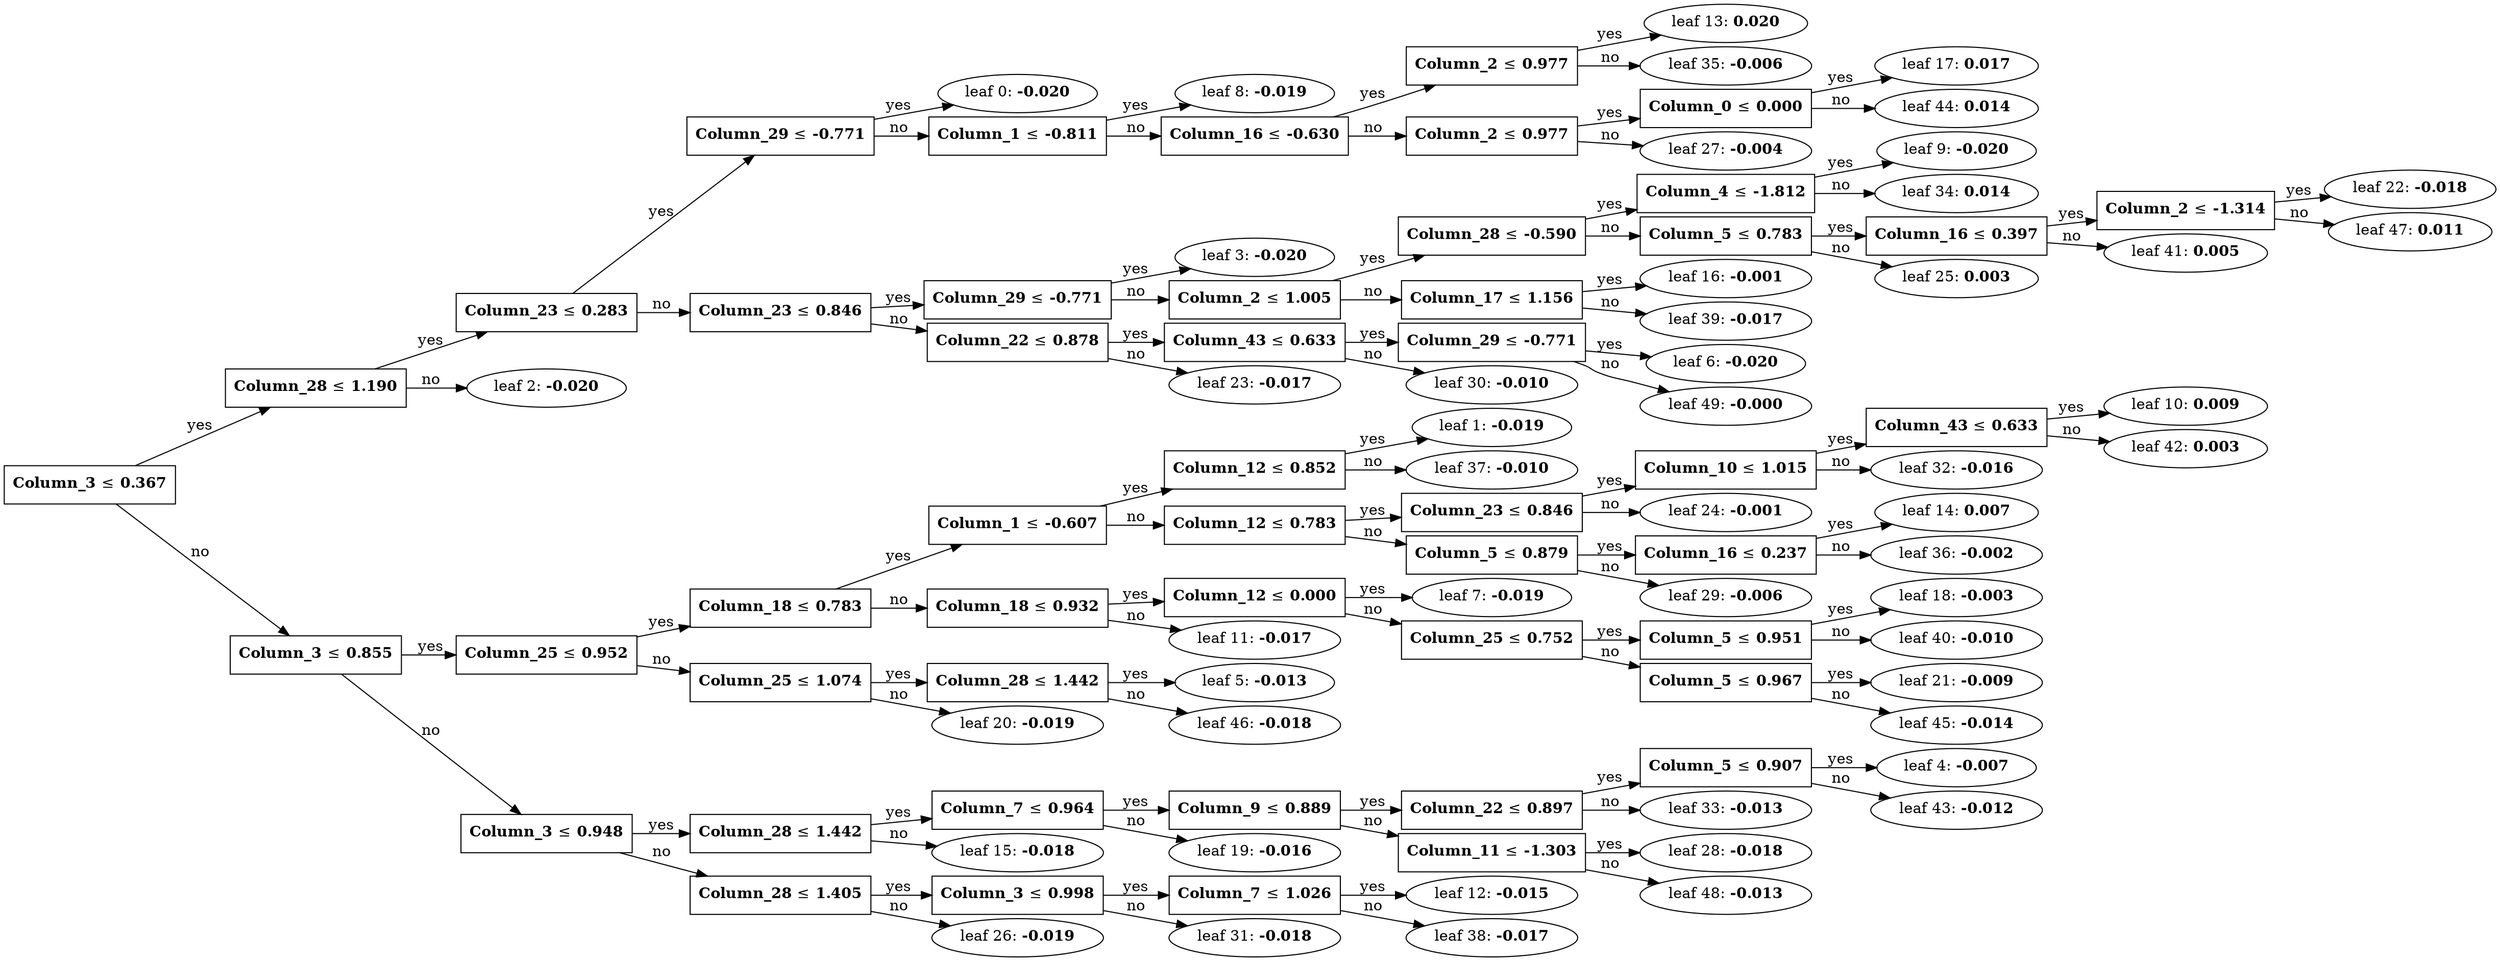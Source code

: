 digraph {
	graph [nodesep=0.05 rankdir=LR ranksep=0.3]
	split0 [label=<<B>Column_3</B> &#8804; <B>0.367</B>> fillcolor=white shape=rectangle style=""]
	split1 [label=<<B>Column_28</B> &#8804; <B>1.190</B>> fillcolor=white shape=rectangle style=""]
	split2 [label=<<B>Column_23</B> &#8804; <B>0.283</B>> fillcolor=white shape=rectangle style=""]
	split7 [label=<<B>Column_29</B> &#8804; <B>-0.771</B>> fillcolor=white shape=rectangle style=""]
	leaf0 [label=<leaf 0: <B>-0.020</B>>]
	split7 -> leaf0 [label=yes]
	split12 [label=<<B>Column_1</B> &#8804; <B>-0.811</B>> fillcolor=white shape=rectangle style=""]
	leaf8 [label=<leaf 8: <B>-0.019</B>>]
	split12 -> leaf8 [label=yes]
	split16 [label=<<B>Column_16</B> &#8804; <B>-0.630</B>> fillcolor=white shape=rectangle style=""]
	split34 [label=<<B>Column_2</B> &#8804; <B>0.977</B>> fillcolor=white shape=rectangle style=""]
	leaf13 [label=<leaf 13: <B>0.020</B>>]
	split34 -> leaf13 [label=yes]
	leaf35 [label=<leaf 35: <B>-0.006</B>>]
	split34 -> leaf35 [label=no]
	split16 -> split34 [label=yes]
	split26 [label=<<B>Column_2</B> &#8804; <B>0.977</B>> fillcolor=white shape=rectangle style=""]
	split43 [label=<<B>Column_0</B> &#8804; <B>0.000</B>> fillcolor=white shape=rectangle style=""]
	leaf17 [label=<leaf 17: <B>0.017</B>>]
	split43 -> leaf17 [label=yes]
	leaf44 [label=<leaf 44: <B>0.014</B>>]
	split43 -> leaf44 [label=no]
	split26 -> split43 [label=yes]
	leaf27 [label=<leaf 27: <B>-0.004</B>>]
	split26 -> leaf27 [label=no]
	split16 -> split26 [label=no]
	split12 -> split16 [label=no]
	split7 -> split12 [label=no]
	split2 -> split7 [label=yes]
	split5 [label=<<B>Column_23</B> &#8804; <B>0.846</B>> fillcolor=white shape=rectangle style=""]
	split8 [label=<<B>Column_29</B> &#8804; <B>-0.771</B>> fillcolor=white shape=rectangle style=""]
	leaf3 [label=<leaf 3: <B>-0.020</B>>]
	split8 -> leaf3 [label=yes]
	split15 [label=<<B>Column_2</B> &#8804; <B>1.005</B>> fillcolor=white shape=rectangle style=""]
	split21 [label=<<B>Column_28</B> &#8804; <B>-0.590</B>> fillcolor=white shape=rectangle style=""]
	split33 [label=<<B>Column_4</B> &#8804; <B>-1.812</B>> fillcolor=white shape=rectangle style=""]
	leaf9 [label=<leaf 9: <B>-0.020</B>>]
	split33 -> leaf9 [label=yes]
	leaf34 [label=<leaf 34: <B>0.014</B>>]
	split33 -> leaf34 [label=no]
	split21 -> split33 [label=yes]
	split24 [label=<<B>Column_5</B> &#8804; <B>0.783</B>> fillcolor=white shape=rectangle style=""]
	split40 [label=<<B>Column_16</B> &#8804; <B>0.397</B>> fillcolor=white shape=rectangle style=""]
	split46 [label=<<B>Column_2</B> &#8804; <B>-1.314</B>> fillcolor=white shape=rectangle style=""]
	leaf22 [label=<leaf 22: <B>-0.018</B>>]
	split46 -> leaf22 [label=yes]
	leaf47 [label=<leaf 47: <B>0.011</B>>]
	split46 -> leaf47 [label=no]
	split40 -> split46 [label=yes]
	leaf41 [label=<leaf 41: <B>0.005</B>>]
	split40 -> leaf41 [label=no]
	split24 -> split40 [label=yes]
	leaf25 [label=<leaf 25: <B>0.003</B>>]
	split24 -> leaf25 [label=no]
	split21 -> split24 [label=no]
	split15 -> split21 [label=yes]
	split38 [label=<<B>Column_17</B> &#8804; <B>1.156</B>> fillcolor=white shape=rectangle style=""]
	leaf16 [label=<leaf 16: <B>-0.001</B>>]
	split38 -> leaf16 [label=yes]
	leaf39 [label=<leaf 39: <B>-0.017</B>>]
	split38 -> leaf39 [label=no]
	split15 -> split38 [label=no]
	split8 -> split15 [label=no]
	split5 -> split8 [label=yes]
	split22 [label=<<B>Column_22</B> &#8804; <B>0.878</B>> fillcolor=white shape=rectangle style=""]
	split29 [label=<<B>Column_43</B> &#8804; <B>0.633</B>> fillcolor=white shape=rectangle style=""]
	split48 [label=<<B>Column_29</B> &#8804; <B>-0.771</B>> fillcolor=white shape=rectangle style=""]
	leaf6 [label=<leaf 6: <B>-0.020</B>>]
	split48 -> leaf6 [label=yes]
	leaf49 [label=<leaf 49: <B>-0.000</B>>]
	split48 -> leaf49 [label=no]
	split29 -> split48 [label=yes]
	leaf30 [label=<leaf 30: <B>-0.010</B>>]
	split29 -> leaf30 [label=no]
	split22 -> split29 [label=yes]
	leaf23 [label=<leaf 23: <B>-0.017</B>>]
	split22 -> leaf23 [label=no]
	split5 -> split22 [label=no]
	split2 -> split5 [label=no]
	split1 -> split2 [label=yes]
	leaf2 [label=<leaf 2: <B>-0.020</B>>]
	split1 -> leaf2 [label=no]
	split0 -> split1 [label=yes]
	split3 [label=<<B>Column_3</B> &#8804; <B>0.855</B>> fillcolor=white shape=rectangle style=""]
	split4 [label=<<B>Column_25</B> &#8804; <B>0.952</B>> fillcolor=white shape=rectangle style=""]
	split6 [label=<<B>Column_18</B> &#8804; <B>0.783</B>> fillcolor=white shape=rectangle style=""]
	split9 [label=<<B>Column_1</B> &#8804; <B>-0.607</B>> fillcolor=white shape=rectangle style=""]
	split36 [label=<<B>Column_12</B> &#8804; <B>0.852</B>> fillcolor=white shape=rectangle style=""]
	leaf1 [label=<leaf 1: <B>-0.019</B>>]
	split36 -> leaf1 [label=yes]
	leaf37 [label=<leaf 37: <B>-0.010</B>>]
	split36 -> leaf37 [label=no]
	split9 -> split36 [label=yes]
	split13 [label=<<B>Column_12</B> &#8804; <B>0.783</B>> fillcolor=white shape=rectangle style=""]
	split23 [label=<<B>Column_23</B> &#8804; <B>0.846</B>> fillcolor=white shape=rectangle style=""]
	split31 [label=<<B>Column_10</B> &#8804; <B>1.015</B>> fillcolor=white shape=rectangle style=""]
	split41 [label=<<B>Column_43</B> &#8804; <B>0.633</B>> fillcolor=white shape=rectangle style=""]
	leaf10 [label=<leaf 10: <B>0.009</B>>]
	split41 -> leaf10 [label=yes]
	leaf42 [label=<leaf 42: <B>0.003</B>>]
	split41 -> leaf42 [label=no]
	split31 -> split41 [label=yes]
	leaf32 [label=<leaf 32: <B>-0.016</B>>]
	split31 -> leaf32 [label=no]
	split23 -> split31 [label=yes]
	leaf24 [label=<leaf 24: <B>-0.001</B>>]
	split23 -> leaf24 [label=no]
	split13 -> split23 [label=yes]
	split28 [label=<<B>Column_5</B> &#8804; <B>0.879</B>> fillcolor=white shape=rectangle style=""]
	split35 [label=<<B>Column_16</B> &#8804; <B>0.237</B>> fillcolor=white shape=rectangle style=""]
	leaf14 [label=<leaf 14: <B>0.007</B>>]
	split35 -> leaf14 [label=yes]
	leaf36 [label=<leaf 36: <B>-0.002</B>>]
	split35 -> leaf36 [label=no]
	split28 -> split35 [label=yes]
	leaf29 [label=<leaf 29: <B>-0.006</B>>]
	split28 -> leaf29 [label=no]
	split13 -> split28 [label=no]
	split9 -> split13 [label=no]
	split6 -> split9 [label=yes]
	split10 [label=<<B>Column_18</B> &#8804; <B>0.932</B>> fillcolor=white shape=rectangle style=""]
	split17 [label=<<B>Column_12</B> &#8804; <B>0.000</B>> fillcolor=white shape=rectangle style=""]
	leaf7 [label=<leaf 7: <B>-0.019</B>>]
	split17 -> leaf7 [label=yes]
	split20 [label=<<B>Column_25</B> &#8804; <B>0.752</B>> fillcolor=white shape=rectangle style=""]
	split39 [label=<<B>Column_5</B> &#8804; <B>0.951</B>> fillcolor=white shape=rectangle style=""]
	leaf18 [label=<leaf 18: <B>-0.003</B>>]
	split39 -> leaf18 [label=yes]
	leaf40 [label=<leaf 40: <B>-0.010</B>>]
	split39 -> leaf40 [label=no]
	split20 -> split39 [label=yes]
	split44 [label=<<B>Column_5</B> &#8804; <B>0.967</B>> fillcolor=white shape=rectangle style=""]
	leaf21 [label=<leaf 21: <B>-0.009</B>>]
	split44 -> leaf21 [label=yes]
	leaf45 [label=<leaf 45: <B>-0.014</B>>]
	split44 -> leaf45 [label=no]
	split20 -> split44 [label=no]
	split17 -> split20 [label=no]
	split10 -> split17 [label=yes]
	leaf11 [label=<leaf 11: <B>-0.017</B>>]
	split10 -> leaf11 [label=no]
	split6 -> split10 [label=no]
	split4 -> split6 [label=yes]
	split19 [label=<<B>Column_25</B> &#8804; <B>1.074</B>> fillcolor=white shape=rectangle style=""]
	split45 [label=<<B>Column_28</B> &#8804; <B>1.442</B>> fillcolor=white shape=rectangle style=""]
	leaf5 [label=<leaf 5: <B>-0.013</B>>]
	split45 -> leaf5 [label=yes]
	leaf46 [label=<leaf 46: <B>-0.018</B>>]
	split45 -> leaf46 [label=no]
	split19 -> split45 [label=yes]
	leaf20 [label=<leaf 20: <B>-0.019</B>>]
	split19 -> leaf20 [label=no]
	split4 -> split19 [label=no]
	split3 -> split4 [label=yes]
	split11 [label=<<B>Column_3</B> &#8804; <B>0.948</B>> fillcolor=white shape=rectangle style=""]
	split14 [label=<<B>Column_28</B> &#8804; <B>1.442</B>> fillcolor=white shape=rectangle style=""]
	split18 [label=<<B>Column_7</B> &#8804; <B>0.964</B>> fillcolor=white shape=rectangle style=""]
	split27 [label=<<B>Column_9</B> &#8804; <B>0.889</B>> fillcolor=white shape=rectangle style=""]
	split32 [label=<<B>Column_22</B> &#8804; <B>0.897</B>> fillcolor=white shape=rectangle style=""]
	split42 [label=<<B>Column_5</B> &#8804; <B>0.907</B>> fillcolor=white shape=rectangle style=""]
	leaf4 [label=<leaf 4: <B>-0.007</B>>]
	split42 -> leaf4 [label=yes]
	leaf43 [label=<leaf 43: <B>-0.012</B>>]
	split42 -> leaf43 [label=no]
	split32 -> split42 [label=yes]
	leaf33 [label=<leaf 33: <B>-0.013</B>>]
	split32 -> leaf33 [label=no]
	split27 -> split32 [label=yes]
	split47 [label=<<B>Column_11</B> &#8804; <B>-1.303</B>> fillcolor=white shape=rectangle style=""]
	leaf28 [label=<leaf 28: <B>-0.018</B>>]
	split47 -> leaf28 [label=yes]
	leaf48 [label=<leaf 48: <B>-0.013</B>>]
	split47 -> leaf48 [label=no]
	split27 -> split47 [label=no]
	split18 -> split27 [label=yes]
	leaf19 [label=<leaf 19: <B>-0.016</B>>]
	split18 -> leaf19 [label=no]
	split14 -> split18 [label=yes]
	leaf15 [label=<leaf 15: <B>-0.018</B>>]
	split14 -> leaf15 [label=no]
	split11 -> split14 [label=yes]
	split25 [label=<<B>Column_28</B> &#8804; <B>1.405</B>> fillcolor=white shape=rectangle style=""]
	split30 [label=<<B>Column_3</B> &#8804; <B>0.998</B>> fillcolor=white shape=rectangle style=""]
	split37 [label=<<B>Column_7</B> &#8804; <B>1.026</B>> fillcolor=white shape=rectangle style=""]
	leaf12 [label=<leaf 12: <B>-0.015</B>>]
	split37 -> leaf12 [label=yes]
	leaf38 [label=<leaf 38: <B>-0.017</B>>]
	split37 -> leaf38 [label=no]
	split30 -> split37 [label=yes]
	leaf31 [label=<leaf 31: <B>-0.018</B>>]
	split30 -> leaf31 [label=no]
	split25 -> split30 [label=yes]
	leaf26 [label=<leaf 26: <B>-0.019</B>>]
	split25 -> leaf26 [label=no]
	split11 -> split25 [label=no]
	split3 -> split11 [label=no]
	split0 -> split3 [label=no]
}

